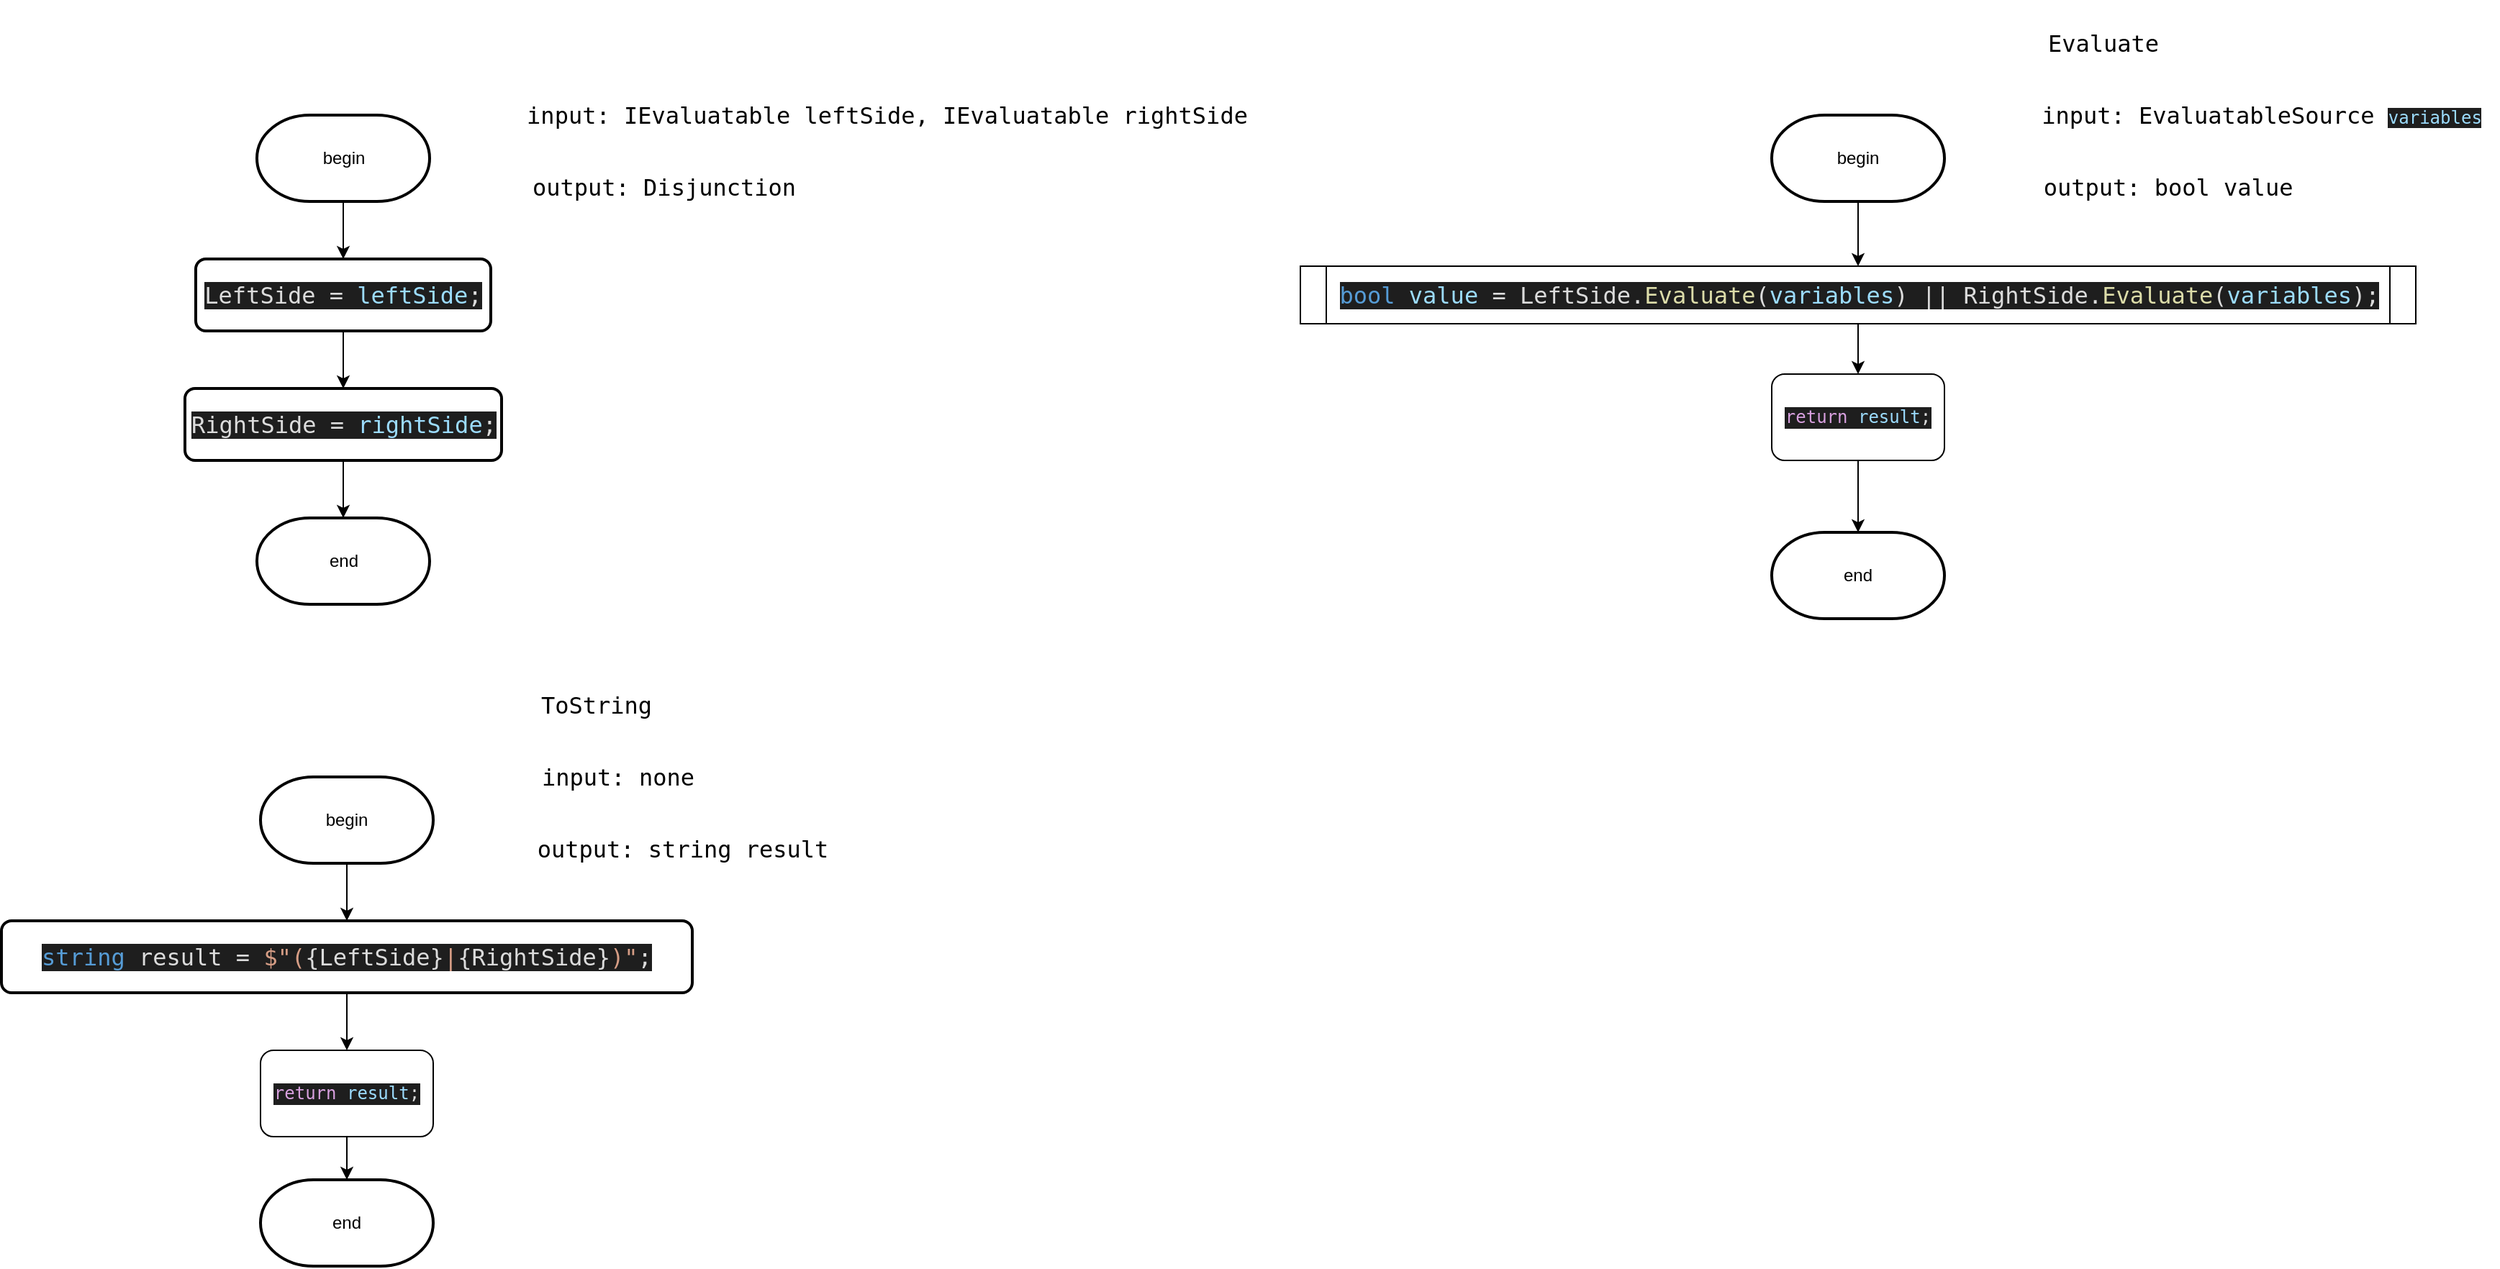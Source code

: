 <mxfile version="26.2.2">
  <diagram name="Page-1" id="wWQFUGHdb_J_DPX5aShU">
    <mxGraphModel dx="1935" dy="2645" grid="1" gridSize="10" guides="1" tooltips="1" connect="1" arrows="1" fold="1" page="1" pageScale="1" pageWidth="850" pageHeight="1100" math="0" shadow="0">
      <root>
        <mxCell id="0" />
        <mxCell id="1" parent="0" />
        <mxCell id="fn003GXV_2hyAFAk2X-T-59" value="&lt;div&gt;&lt;pre style=&quot;font-family: &amp;quot;JetBrains Mono&amp;quot;, monospace; font-size: 12pt;&quot;&gt;&lt;font style=&quot;color: rgb(255, 255, 255);&quot;&gt;Disjunction&lt;/font&gt;&lt;/pre&gt;&lt;/div&gt;" style="text;html=1;align=center;verticalAlign=middle;resizable=0;points=[];autosize=1;strokeColor=none;fillColor=none;" parent="1" vertex="1">
          <mxGeometry x="-295" y="-970" width="120" height="60" as="geometry" />
        </mxCell>
        <mxCell id="fn003GXV_2hyAFAk2X-T-60" style="edgeStyle=orthogonalEdgeStyle;rounded=0;orthogonalLoop=1;jettySize=auto;html=1;exitX=0.5;exitY=1;exitDx=0;exitDy=0;exitPerimeter=0;entryX=0.5;entryY=0;entryDx=0;entryDy=0;" parent="1" source="fn003GXV_2hyAFAk2X-T-61" target="fn003GXV_2hyAFAk2X-T-63" edge="1">
          <mxGeometry relative="1" as="geometry" />
        </mxCell>
        <mxCell id="fn003GXV_2hyAFAk2X-T-61" value="begin" style="strokeWidth=2;html=1;shape=mxgraph.flowchart.terminator;whiteSpace=wrap;" parent="1" vertex="1">
          <mxGeometry x="-477.5" y="-890" width="120" height="60" as="geometry" />
        </mxCell>
        <mxCell id="fn003GXV_2hyAFAk2X-T-62" style="edgeStyle=orthogonalEdgeStyle;rounded=0;orthogonalLoop=1;jettySize=auto;html=1;exitX=0.5;exitY=1;exitDx=0;exitDy=0;entryX=0.5;entryY=0;entryDx=0;entryDy=0;" parent="1" source="fn003GXV_2hyAFAk2X-T-63" target="fn003GXV_2hyAFAk2X-T-64" edge="1">
          <mxGeometry relative="1" as="geometry" />
        </mxCell>
        <mxCell id="fn003GXV_2hyAFAk2X-T-63" value="&lt;div style=&quot;background-color:#1e1e1e;color:#dcdcdc&quot;&gt;&lt;pre style=&quot;font-family:&#39;JetBrains Mono&#39;,monospace;font-size:12.0pt;&quot;&gt;LeftSide = &lt;span style=&quot;color:#9cdcfe;&quot;&gt;leftSide&lt;/span&gt;;&lt;/pre&gt;&lt;/div&gt;" style="rounded=1;whiteSpace=wrap;html=1;absoluteArcSize=1;arcSize=14;strokeWidth=2;" parent="1" vertex="1">
          <mxGeometry x="-520" y="-790" width="205" height="50" as="geometry" />
        </mxCell>
        <mxCell id="fn003GXV_2hyAFAk2X-T-64" value="&lt;div style=&quot;background-color: rgb(30, 30, 30); color: rgb(220, 220, 220);&quot;&gt;&lt;pre style=&quot;font-family:&#39;JetBrains Mono&#39;,monospace;font-size:12.0pt;&quot;&gt;&lt;div&gt;&lt;pre style=&quot;font-family:&#39;JetBrains Mono&#39;,monospace;font-size:12.0pt;&quot;&gt;RightSide = &lt;span style=&quot;color:#9cdcfe;&quot;&gt;rightSide&lt;/span&gt;;&lt;/pre&gt;&lt;/div&gt;&lt;/pre&gt;&lt;/div&gt;" style="rounded=1;whiteSpace=wrap;html=1;absoluteArcSize=1;arcSize=14;strokeWidth=2;" parent="1" vertex="1">
          <mxGeometry x="-527.5" y="-700" width="220" height="50" as="geometry" />
        </mxCell>
        <mxCell id="fn003GXV_2hyAFAk2X-T-65" value="&lt;pre style=&quot;font-family: &amp;quot;JetBrains Mono&amp;quot;, monospace; font-size: 12pt;&quot;&gt;input: IEvaluatable leftSide, IEvaluatable rightSide&lt;/pre&gt;" style="text;html=1;align=center;verticalAlign=middle;resizable=0;points=[];autosize=1;strokeColor=none;fillColor=none;" parent="1" vertex="1">
          <mxGeometry x="-280" y="-920" width="480" height="60" as="geometry" />
        </mxCell>
        <mxCell id="fn003GXV_2hyAFAk2X-T-66" value="&lt;pre style=&quot;font-family: &amp;quot;JetBrains Mono&amp;quot;, monospace; font-size: 12pt;&quot;&gt;output: Disjunction&lt;/pre&gt;" style="text;html=1;align=center;verticalAlign=middle;resizable=0;points=[];autosize=1;strokeColor=none;fillColor=none;" parent="1" vertex="1">
          <mxGeometry x="-290" y="-870" width="190" height="60" as="geometry" />
        </mxCell>
        <mxCell id="fn003GXV_2hyAFAk2X-T-67" value="end" style="strokeWidth=2;html=1;shape=mxgraph.flowchart.terminator;whiteSpace=wrap;" parent="1" vertex="1">
          <mxGeometry x="-477.5" y="-610" width="120" height="60" as="geometry" />
        </mxCell>
        <mxCell id="fn003GXV_2hyAFAk2X-T-68" style="edgeStyle=orthogonalEdgeStyle;rounded=0;orthogonalLoop=1;jettySize=auto;html=1;exitX=0.5;exitY=1;exitDx=0;exitDy=0;entryX=0.5;entryY=0;entryDx=0;entryDy=0;entryPerimeter=0;" parent="1" source="fn003GXV_2hyAFAk2X-T-64" target="fn003GXV_2hyAFAk2X-T-67" edge="1">
          <mxGeometry relative="1" as="geometry" />
        </mxCell>
        <mxCell id="fn003GXV_2hyAFAk2X-T-69" value="&lt;pre style=&quot;font-family: &amp;quot;JetBrains Mono&amp;quot;, monospace; font-size: 12pt;&quot;&gt;Evaluate&lt;/pre&gt;" style="text;html=1;align=center;verticalAlign=middle;resizable=0;points=[];autosize=1;strokeColor=none;fillColor=none;" parent="1" vertex="1">
          <mxGeometry x="760" y="-970" width="90" height="60" as="geometry" />
        </mxCell>
        <mxCell id="Nz37mQ4cNux8dQht925G-2" style="edgeStyle=orthogonalEdgeStyle;rounded=0;orthogonalLoop=1;jettySize=auto;html=1;exitX=0.5;exitY=1;exitDx=0;exitDy=0;exitPerimeter=0;entryX=0.5;entryY=0;entryDx=0;entryDy=0;" parent="1" source="fn003GXV_2hyAFAk2X-T-71" target="Nz37mQ4cNux8dQht925G-1" edge="1">
          <mxGeometry relative="1" as="geometry" />
        </mxCell>
        <mxCell id="fn003GXV_2hyAFAk2X-T-71" value="begin" style="strokeWidth=2;html=1;shape=mxgraph.flowchart.terminator;whiteSpace=wrap;" parent="1" vertex="1">
          <mxGeometry x="575" y="-890" width="120" height="60" as="geometry" />
        </mxCell>
        <mxCell id="fn003GXV_2hyAFAk2X-T-73" value="&lt;pre style=&quot;font-family: &amp;quot;JetBrains Mono&amp;quot;, monospace; font-size: 12pt;&quot;&gt;input: EvaluatableSource &lt;span style=&quot;font-size: 9pt; background-color: rgb(30, 30, 30); white-space-collapse: collapse; color: rgb(156, 220, 254);&quot;&gt;variables&lt;/span&gt;&lt;/pre&gt;" style="text;html=1;align=center;verticalAlign=middle;resizable=0;points=[];autosize=1;strokeColor=none;fillColor=none;" parent="1" vertex="1">
          <mxGeometry x="750" y="-920" width="330" height="60" as="geometry" />
        </mxCell>
        <mxCell id="fn003GXV_2hyAFAk2X-T-74" value="&lt;pre style=&quot;font-family: &amp;quot;JetBrains Mono&amp;quot;, monospace; font-size: 12pt;&quot;&gt;output: bool value&lt;/pre&gt;" style="text;html=1;align=center;verticalAlign=middle;resizable=0;points=[];autosize=1;strokeColor=none;fillColor=none;" parent="1" vertex="1">
          <mxGeometry x="760" y="-870" width="180" height="60" as="geometry" />
        </mxCell>
        <mxCell id="fn003GXV_2hyAFAk2X-T-75" value="end" style="strokeWidth=2;html=1;shape=mxgraph.flowchart.terminator;whiteSpace=wrap;" parent="1" vertex="1">
          <mxGeometry x="575" y="-600" width="120" height="60" as="geometry" />
        </mxCell>
        <mxCell id="fn003GXV_2hyAFAk2X-T-77" value="&lt;pre style=&quot;font-family: &amp;quot;JetBrains Mono&amp;quot;, monospace; font-size: 12pt;&quot;&gt;ToString&lt;/pre&gt;" style="text;html=1;align=center;verticalAlign=middle;resizable=0;points=[];autosize=1;strokeColor=none;fillColor=none;" parent="1" vertex="1">
          <mxGeometry x="-287.5" y="-510" width="90" height="60" as="geometry" />
        </mxCell>
        <mxCell id="fn003GXV_2hyAFAk2X-T-78" style="edgeStyle=orthogonalEdgeStyle;rounded=0;orthogonalLoop=1;jettySize=auto;html=1;exitX=0.5;exitY=1;exitDx=0;exitDy=0;exitPerimeter=0;entryX=0.5;entryY=0;entryDx=0;entryDy=0;" parent="1" source="fn003GXV_2hyAFAk2X-T-79" target="fn003GXV_2hyAFAk2X-T-80" edge="1">
          <mxGeometry relative="1" as="geometry" />
        </mxCell>
        <mxCell id="fn003GXV_2hyAFAk2X-T-79" value="begin" style="strokeWidth=2;html=1;shape=mxgraph.flowchart.terminator;whiteSpace=wrap;" parent="1" vertex="1">
          <mxGeometry x="-475" y="-430" width="120" height="60" as="geometry" />
        </mxCell>
        <mxCell id="ptTvRxcQIBMbxlfLoQFo-3" style="edgeStyle=orthogonalEdgeStyle;rounded=0;orthogonalLoop=1;jettySize=auto;html=1;exitX=0.5;exitY=1;exitDx=0;exitDy=0;entryX=0.5;entryY=0;entryDx=0;entryDy=0;" edge="1" parent="1" source="fn003GXV_2hyAFAk2X-T-80" target="ptTvRxcQIBMbxlfLoQFo-1">
          <mxGeometry relative="1" as="geometry" />
        </mxCell>
        <mxCell id="fn003GXV_2hyAFAk2X-T-80" value="&lt;div style=&quot;background-color: rgb(30, 30, 30); color: rgb(220, 220, 220);&quot;&gt;&lt;pre style=&quot;font-family:&#39;JetBrains Mono&#39;,monospace;font-size:12.0pt;&quot;&gt;&lt;pre style=&quot;font-family:&#39;JetBrains Mono&#39;,monospace;font-size:12.0pt;&quot;&gt;&lt;pre style=&quot;font-family:&#39;JetBrains Mono&#39;,monospace;font-size:12.0pt;&quot;&gt;&lt;div&gt;&lt;pre style=&quot;font-family:&#39;JetBrains Mono&#39;,monospace;font-size:12.0pt;&quot;&gt;&lt;span style=&quot;color:#569cd6;&quot;&gt;string &lt;/span&gt;result = &lt;span style=&quot;color:#d69d85;&quot;&gt;$&quot;(&lt;/span&gt;{LeftSide}&lt;span style=&quot;color:#d69d85;&quot;&gt;|&lt;/span&gt;{RightSide}&lt;span style=&quot;color:#d69d85;&quot;&gt;)&quot;&lt;/span&gt;;&lt;/pre&gt;&lt;/div&gt;&lt;/pre&gt;&lt;/pre&gt;&lt;/pre&gt;&lt;/div&gt;" style="rounded=1;whiteSpace=wrap;html=1;absoluteArcSize=1;arcSize=14;strokeWidth=2;" parent="1" vertex="1">
          <mxGeometry x="-655" y="-330" width="480" height="50" as="geometry" />
        </mxCell>
        <mxCell id="fn003GXV_2hyAFAk2X-T-81" value="&lt;pre style=&quot;font-family: &amp;quot;JetBrains Mono&amp;quot;, monospace; font-size: 12pt;&quot;&gt;input: none&lt;/pre&gt;" style="text;html=1;align=center;verticalAlign=middle;resizable=0;points=[];autosize=1;strokeColor=none;fillColor=none;" parent="1" vertex="1">
          <mxGeometry x="-287.5" y="-460" width="120" height="60" as="geometry" />
        </mxCell>
        <mxCell id="fn003GXV_2hyAFAk2X-T-82" value="&lt;pre style=&quot;font-family: &amp;quot;JetBrains Mono&amp;quot;, monospace; font-size: 12pt;&quot;&gt;output: string result&lt;/pre&gt;" style="text;html=1;align=center;verticalAlign=middle;resizable=0;points=[];autosize=1;strokeColor=none;fillColor=none;" parent="1" vertex="1">
          <mxGeometry x="-287.5" y="-410" width="210" height="60" as="geometry" />
        </mxCell>
        <mxCell id="fn003GXV_2hyAFAk2X-T-83" value="end" style="strokeWidth=2;html=1;shape=mxgraph.flowchart.terminator;whiteSpace=wrap;" parent="1" vertex="1">
          <mxGeometry x="-475" y="-150" width="120" height="60" as="geometry" />
        </mxCell>
        <mxCell id="ptTvRxcQIBMbxlfLoQFo-7" style="edgeStyle=orthogonalEdgeStyle;rounded=0;orthogonalLoop=1;jettySize=auto;html=1;exitX=0.5;exitY=1;exitDx=0;exitDy=0;entryX=0.5;entryY=0;entryDx=0;entryDy=0;" edge="1" parent="1" source="Nz37mQ4cNux8dQht925G-1" target="ptTvRxcQIBMbxlfLoQFo-5">
          <mxGeometry relative="1" as="geometry" />
        </mxCell>
        <mxCell id="Nz37mQ4cNux8dQht925G-1" value="&lt;pre style=&quot;color: rgb(220, 220, 220); font-size: 12pt; background-color: rgb(30, 30, 30); font-family: &amp;quot;JetBrains Mono&amp;quot;, monospace;&quot;&gt;&lt;span style=&quot;color: rgb(86, 156, 214);&quot;&gt;bool &lt;/span&gt;&lt;span style=&quot;color: rgb(156, 220, 254);&quot;&gt;value &lt;/span&gt;= LeftSide.&lt;span style=&quot;color: rgb(220, 220, 169);&quot;&gt;Evaluate&lt;/span&gt;(&lt;span style=&quot;color: rgb(156, 220, 254);&quot;&gt;variables&lt;/span&gt;) || RightSide.&lt;span style=&quot;color: rgb(220, 220, 169);&quot;&gt;Evaluate&lt;/span&gt;(&lt;span style=&quot;color: rgb(156, 220, 254);&quot;&gt;variables&lt;/span&gt;);&lt;/pre&gt;" style="shape=process;whiteSpace=wrap;html=1;backgroundOutline=1;size=0.023;" parent="1" vertex="1">
          <mxGeometry x="247.5" y="-785" width="775" height="40" as="geometry" />
        </mxCell>
        <mxCell id="ptTvRxcQIBMbxlfLoQFo-1" value="&lt;div style=&quot;background-color:#1e1e1e;color:#dcdcdc&quot;&gt;&lt;pre style=&quot;font-family:&#39;JetBrains Mono&#39;,monospace;font-size:9.0pt;&quot;&gt;&lt;span style=&quot;color:#d8a0df;&quot;&gt;return &lt;/span&gt;&lt;span style=&quot;color:#9cdcfe;&quot;&gt;result&lt;/span&gt;;&lt;/pre&gt;&lt;/div&gt;" style="rounded=1;whiteSpace=wrap;html=1;" vertex="1" parent="1">
          <mxGeometry x="-475" y="-240" width="120" height="60" as="geometry" />
        </mxCell>
        <mxCell id="ptTvRxcQIBMbxlfLoQFo-4" style="edgeStyle=orthogonalEdgeStyle;rounded=0;orthogonalLoop=1;jettySize=auto;html=1;exitX=0.5;exitY=1;exitDx=0;exitDy=0;entryX=0.5;entryY=0;entryDx=0;entryDy=0;entryPerimeter=0;" edge="1" parent="1" source="ptTvRxcQIBMbxlfLoQFo-1" target="fn003GXV_2hyAFAk2X-T-83">
          <mxGeometry relative="1" as="geometry" />
        </mxCell>
        <mxCell id="ptTvRxcQIBMbxlfLoQFo-5" value="&lt;div style=&quot;background-color:#1e1e1e;color:#dcdcdc&quot;&gt;&lt;pre style=&quot;font-family:&#39;JetBrains Mono&#39;,monospace;font-size:9.0pt;&quot;&gt;&lt;span style=&quot;color:#d8a0df;&quot;&gt;return &lt;/span&gt;&lt;span style=&quot;color:#9cdcfe;&quot;&gt;result&lt;/span&gt;;&lt;/pre&gt;&lt;/div&gt;" style="rounded=1;whiteSpace=wrap;html=1;" vertex="1" parent="1">
          <mxGeometry x="575" y="-710" width="120" height="60" as="geometry" />
        </mxCell>
        <mxCell id="ptTvRxcQIBMbxlfLoQFo-8" style="edgeStyle=orthogonalEdgeStyle;rounded=0;orthogonalLoop=1;jettySize=auto;html=1;exitX=0.5;exitY=1;exitDx=0;exitDy=0;entryX=0.5;entryY=0;entryDx=0;entryDy=0;entryPerimeter=0;" edge="1" parent="1" source="ptTvRxcQIBMbxlfLoQFo-5" target="fn003GXV_2hyAFAk2X-T-75">
          <mxGeometry relative="1" as="geometry" />
        </mxCell>
      </root>
    </mxGraphModel>
  </diagram>
</mxfile>
